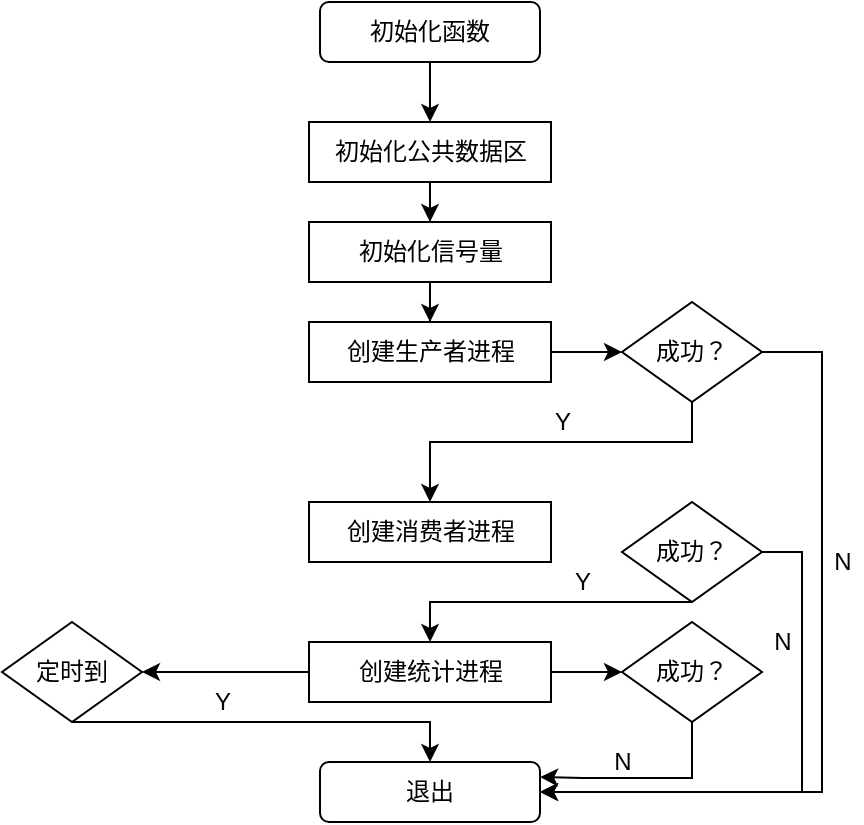 <mxfile version="14.7.10" type="device"><diagram id="cNlIs6st1IL9A28zdpUY" name="Page-1"><mxGraphModel dx="1038" dy="547" grid="1" gridSize="10" guides="1" tooltips="1" connect="1" arrows="1" fold="1" page="1" pageScale="1" pageWidth="827" pageHeight="1169" math="0" shadow="0"><root><mxCell id="0"/><mxCell id="1" parent="0"/><mxCell id="2ajiXyCIhaglCf-RFcC7-7" style="edgeStyle=orthogonalEdgeStyle;rounded=0;orthogonalLoop=1;jettySize=auto;html=1;entryX=0.5;entryY=0;entryDx=0;entryDy=0;" edge="1" parent="1" source="2ajiXyCIhaglCf-RFcC7-1" target="2ajiXyCIhaglCf-RFcC7-2"><mxGeometry relative="1" as="geometry"/></mxCell><mxCell id="2ajiXyCIhaglCf-RFcC7-1" value="初始化函数" style="rounded=1;whiteSpace=wrap;html=1;" vertex="1" parent="1"><mxGeometry x="359" y="50" width="110" height="30" as="geometry"/></mxCell><mxCell id="2ajiXyCIhaglCf-RFcC7-8" style="edgeStyle=orthogonalEdgeStyle;rounded=0;orthogonalLoop=1;jettySize=auto;html=1;" edge="1" parent="1" source="2ajiXyCIhaglCf-RFcC7-2" target="2ajiXyCIhaglCf-RFcC7-5"><mxGeometry relative="1" as="geometry"/></mxCell><mxCell id="2ajiXyCIhaglCf-RFcC7-2" value="&lt;p class=&quot;MsoNormal&quot; align=&quot;center&quot;&gt;&lt;span style=&quot;font-size: 9.0pt&quot;&gt;初始化公共数据区&lt;/span&gt;&lt;span lang=&quot;EN-US&quot; style=&quot;font-size: 9.0pt&quot;&gt;&lt;/span&gt;&lt;/p&gt;" style="rounded=0;whiteSpace=wrap;html=1;" vertex="1" parent="1"><mxGeometry x="353.5" y="110" width="121" height="30" as="geometry"/></mxCell><mxCell id="2ajiXyCIhaglCf-RFcC7-9" style="edgeStyle=orthogonalEdgeStyle;rounded=0;orthogonalLoop=1;jettySize=auto;html=1;" edge="1" parent="1" source="2ajiXyCIhaglCf-RFcC7-5" target="2ajiXyCIhaglCf-RFcC7-6"><mxGeometry relative="1" as="geometry"/></mxCell><mxCell id="2ajiXyCIhaglCf-RFcC7-5" value="&lt;p class=&quot;MsoNormal&quot; align=&quot;center&quot;&gt;&lt;span style=&quot;font-size: 9.0pt&quot;&gt;初始化信号量&lt;/span&gt;&lt;span lang=&quot;EN-US&quot; style=&quot;font-size: 9.0pt&quot;&gt;&lt;/span&gt;&lt;/p&gt;" style="rounded=0;whiteSpace=wrap;html=1;" vertex="1" parent="1"><mxGeometry x="353.5" y="160" width="121" height="30" as="geometry"/></mxCell><mxCell id="2ajiXyCIhaglCf-RFcC7-11" style="edgeStyle=orthogonalEdgeStyle;rounded=0;orthogonalLoop=1;jettySize=auto;html=1;entryX=0;entryY=0.5;entryDx=0;entryDy=0;" edge="1" parent="1" source="2ajiXyCIhaglCf-RFcC7-6" target="2ajiXyCIhaglCf-RFcC7-10"><mxGeometry relative="1" as="geometry"/></mxCell><mxCell id="2ajiXyCIhaglCf-RFcC7-6" value="&lt;p class=&quot;MsoNormal&quot; align=&quot;center&quot;&gt;&lt;span style=&quot;font-size: 9.0pt&quot;&gt;创建生产者进程&lt;/span&gt;&lt;span lang=&quot;EN-US&quot; style=&quot;font-size: 9.0pt&quot;&gt;&lt;/span&gt;&lt;/p&gt;" style="rounded=0;whiteSpace=wrap;html=1;" vertex="1" parent="1"><mxGeometry x="353.5" y="210" width="121" height="30" as="geometry"/></mxCell><mxCell id="2ajiXyCIhaglCf-RFcC7-15" style="edgeStyle=orthogonalEdgeStyle;rounded=0;orthogonalLoop=1;jettySize=auto;html=1;entryX=0.5;entryY=0;entryDx=0;entryDy=0;" edge="1" parent="1" source="2ajiXyCIhaglCf-RFcC7-10" target="2ajiXyCIhaglCf-RFcC7-12"><mxGeometry relative="1" as="geometry"><Array as="points"><mxPoint x="545" y="270"/><mxPoint x="414" y="270"/></Array></mxGeometry></mxCell><mxCell id="2ajiXyCIhaglCf-RFcC7-21" style="edgeStyle=orthogonalEdgeStyle;rounded=0;orthogonalLoop=1;jettySize=auto;html=1;entryX=1;entryY=0.5;entryDx=0;entryDy=0;" edge="1" parent="1" source="2ajiXyCIhaglCf-RFcC7-10" target="2ajiXyCIhaglCf-RFcC7-18"><mxGeometry relative="1" as="geometry"><Array as="points"><mxPoint x="610" y="225"/><mxPoint x="610" y="445"/></Array></mxGeometry></mxCell><mxCell id="2ajiXyCIhaglCf-RFcC7-10" value="成功？" style="rhombus;whiteSpace=wrap;html=1;" vertex="1" parent="1"><mxGeometry x="510" y="200" width="70" height="50" as="geometry"/></mxCell><mxCell id="2ajiXyCIhaglCf-RFcC7-12" value="&lt;p class=&quot;MsoNormal&quot; align=&quot;center&quot;&gt;&lt;span style=&quot;font-size: 9.0pt&quot;&gt;创建消费者进程&lt;/span&gt;&lt;span lang=&quot;EN-US&quot; style=&quot;font-size: 9.0pt&quot;&gt;&lt;/span&gt;&lt;/p&gt;" style="rounded=0;whiteSpace=wrap;html=1;" vertex="1" parent="1"><mxGeometry x="353.5" y="300" width="121" height="30" as="geometry"/></mxCell><mxCell id="2ajiXyCIhaglCf-RFcC7-16" value="Y" style="text;html=1;resizable=0;autosize=1;align=center;verticalAlign=middle;points=[];fillColor=none;strokeColor=none;rounded=0;" vertex="1" parent="1"><mxGeometry x="470" y="250" width="20" height="20" as="geometry"/></mxCell><mxCell id="2ajiXyCIhaglCf-RFcC7-18" value="退出" style="rounded=1;whiteSpace=wrap;html=1;" vertex="1" parent="1"><mxGeometry x="359" y="430" width="110" height="30" as="geometry"/></mxCell><mxCell id="2ajiXyCIhaglCf-RFcC7-22" value="N" style="text;html=1;resizable=0;autosize=1;align=center;verticalAlign=middle;points=[];fillColor=none;strokeColor=none;rounded=0;" vertex="1" parent="1"><mxGeometry x="610" y="320" width="20" height="20" as="geometry"/></mxCell><mxCell id="2ajiXyCIhaglCf-RFcC7-33" style="edgeStyle=orthogonalEdgeStyle;rounded=0;orthogonalLoop=1;jettySize=auto;html=1;" edge="1" parent="1" source="2ajiXyCIhaglCf-RFcC7-23" target="2ajiXyCIhaglCf-RFcC7-31"><mxGeometry relative="1" as="geometry"/></mxCell><mxCell id="2ajiXyCIhaglCf-RFcC7-39" style="edgeStyle=orthogonalEdgeStyle;rounded=0;orthogonalLoop=1;jettySize=auto;html=1;entryX=0;entryY=0.5;entryDx=0;entryDy=0;" edge="1" parent="1" source="2ajiXyCIhaglCf-RFcC7-23" target="2ajiXyCIhaglCf-RFcC7-25"><mxGeometry relative="1" as="geometry"/></mxCell><mxCell id="2ajiXyCIhaglCf-RFcC7-23" value="&lt;p class=&quot;MsoNormal&quot; align=&quot;center&quot;&gt;&lt;span style=&quot;font-size: 9.0pt&quot;&gt;创建统计进程&lt;/span&gt;&lt;span lang=&quot;EN-US&quot; style=&quot;font-size: 9.0pt&quot;&gt;&lt;/span&gt;&lt;/p&gt;" style="rounded=0;whiteSpace=wrap;html=1;" vertex="1" parent="1"><mxGeometry x="353.5" y="370" width="121" height="30" as="geometry"/></mxCell><mxCell id="2ajiXyCIhaglCf-RFcC7-27" style="edgeStyle=orthogonalEdgeStyle;rounded=0;orthogonalLoop=1;jettySize=auto;html=1;" edge="1" parent="1" source="2ajiXyCIhaglCf-RFcC7-24" target="2ajiXyCIhaglCf-RFcC7-23"><mxGeometry relative="1" as="geometry"><Array as="points"><mxPoint x="414" y="350"/></Array></mxGeometry></mxCell><mxCell id="2ajiXyCIhaglCf-RFcC7-28" style="edgeStyle=orthogonalEdgeStyle;rounded=0;orthogonalLoop=1;jettySize=auto;html=1;entryX=1;entryY=0.5;entryDx=0;entryDy=0;" edge="1" parent="1" source="2ajiXyCIhaglCf-RFcC7-24" target="2ajiXyCIhaglCf-RFcC7-18"><mxGeometry relative="1" as="geometry"><Array as="points"><mxPoint x="600" y="325"/><mxPoint x="600" y="445"/></Array></mxGeometry></mxCell><mxCell id="2ajiXyCIhaglCf-RFcC7-24" value="成功？" style="rhombus;whiteSpace=wrap;html=1;" vertex="1" parent="1"><mxGeometry x="510" y="300" width="70" height="50" as="geometry"/></mxCell><mxCell id="2ajiXyCIhaglCf-RFcC7-37" style="edgeStyle=orthogonalEdgeStyle;rounded=0;orthogonalLoop=1;jettySize=auto;html=1;entryX=1;entryY=0.25;entryDx=0;entryDy=0;" edge="1" parent="1" source="2ajiXyCIhaglCf-RFcC7-25" target="2ajiXyCIhaglCf-RFcC7-18"><mxGeometry relative="1" as="geometry"><Array as="points"><mxPoint x="545" y="438"/><mxPoint x="490" y="438"/></Array></mxGeometry></mxCell><mxCell id="2ajiXyCIhaglCf-RFcC7-25" value="成功？" style="rhombus;whiteSpace=wrap;html=1;" vertex="1" parent="1"><mxGeometry x="510" y="360" width="70" height="50" as="geometry"/></mxCell><mxCell id="2ajiXyCIhaglCf-RFcC7-29" value="N" style="text;html=1;resizable=0;autosize=1;align=center;verticalAlign=middle;points=[];fillColor=none;strokeColor=none;rounded=0;" vertex="1" parent="1"><mxGeometry x="580" y="360" width="20" height="20" as="geometry"/></mxCell><mxCell id="2ajiXyCIhaglCf-RFcC7-30" value="Y" style="text;html=1;resizable=0;autosize=1;align=center;verticalAlign=middle;points=[];fillColor=none;strokeColor=none;rounded=0;" vertex="1" parent="1"><mxGeometry x="480" y="330" width="20" height="20" as="geometry"/></mxCell><mxCell id="2ajiXyCIhaglCf-RFcC7-34" style="edgeStyle=orthogonalEdgeStyle;rounded=0;orthogonalLoop=1;jettySize=auto;html=1;" edge="1" parent="1" source="2ajiXyCIhaglCf-RFcC7-31" target="2ajiXyCIhaglCf-RFcC7-18"><mxGeometry relative="1" as="geometry"><Array as="points"><mxPoint x="414" y="410"/></Array></mxGeometry></mxCell><mxCell id="2ajiXyCIhaglCf-RFcC7-31" value="定时到" style="rhombus;whiteSpace=wrap;html=1;" vertex="1" parent="1"><mxGeometry x="200" y="360" width="70" height="50" as="geometry"/></mxCell><mxCell id="2ajiXyCIhaglCf-RFcC7-35" value="Y" style="text;html=1;resizable=0;autosize=1;align=center;verticalAlign=middle;points=[];fillColor=none;strokeColor=none;rounded=0;" vertex="1" parent="1"><mxGeometry x="300" y="390" width="20" height="20" as="geometry"/></mxCell><mxCell id="2ajiXyCIhaglCf-RFcC7-38" value="N" style="text;html=1;resizable=0;autosize=1;align=center;verticalAlign=middle;points=[];fillColor=none;strokeColor=none;rounded=0;" vertex="1" parent="1"><mxGeometry x="500" y="420" width="20" height="20" as="geometry"/></mxCell></root></mxGraphModel></diagram></mxfile>